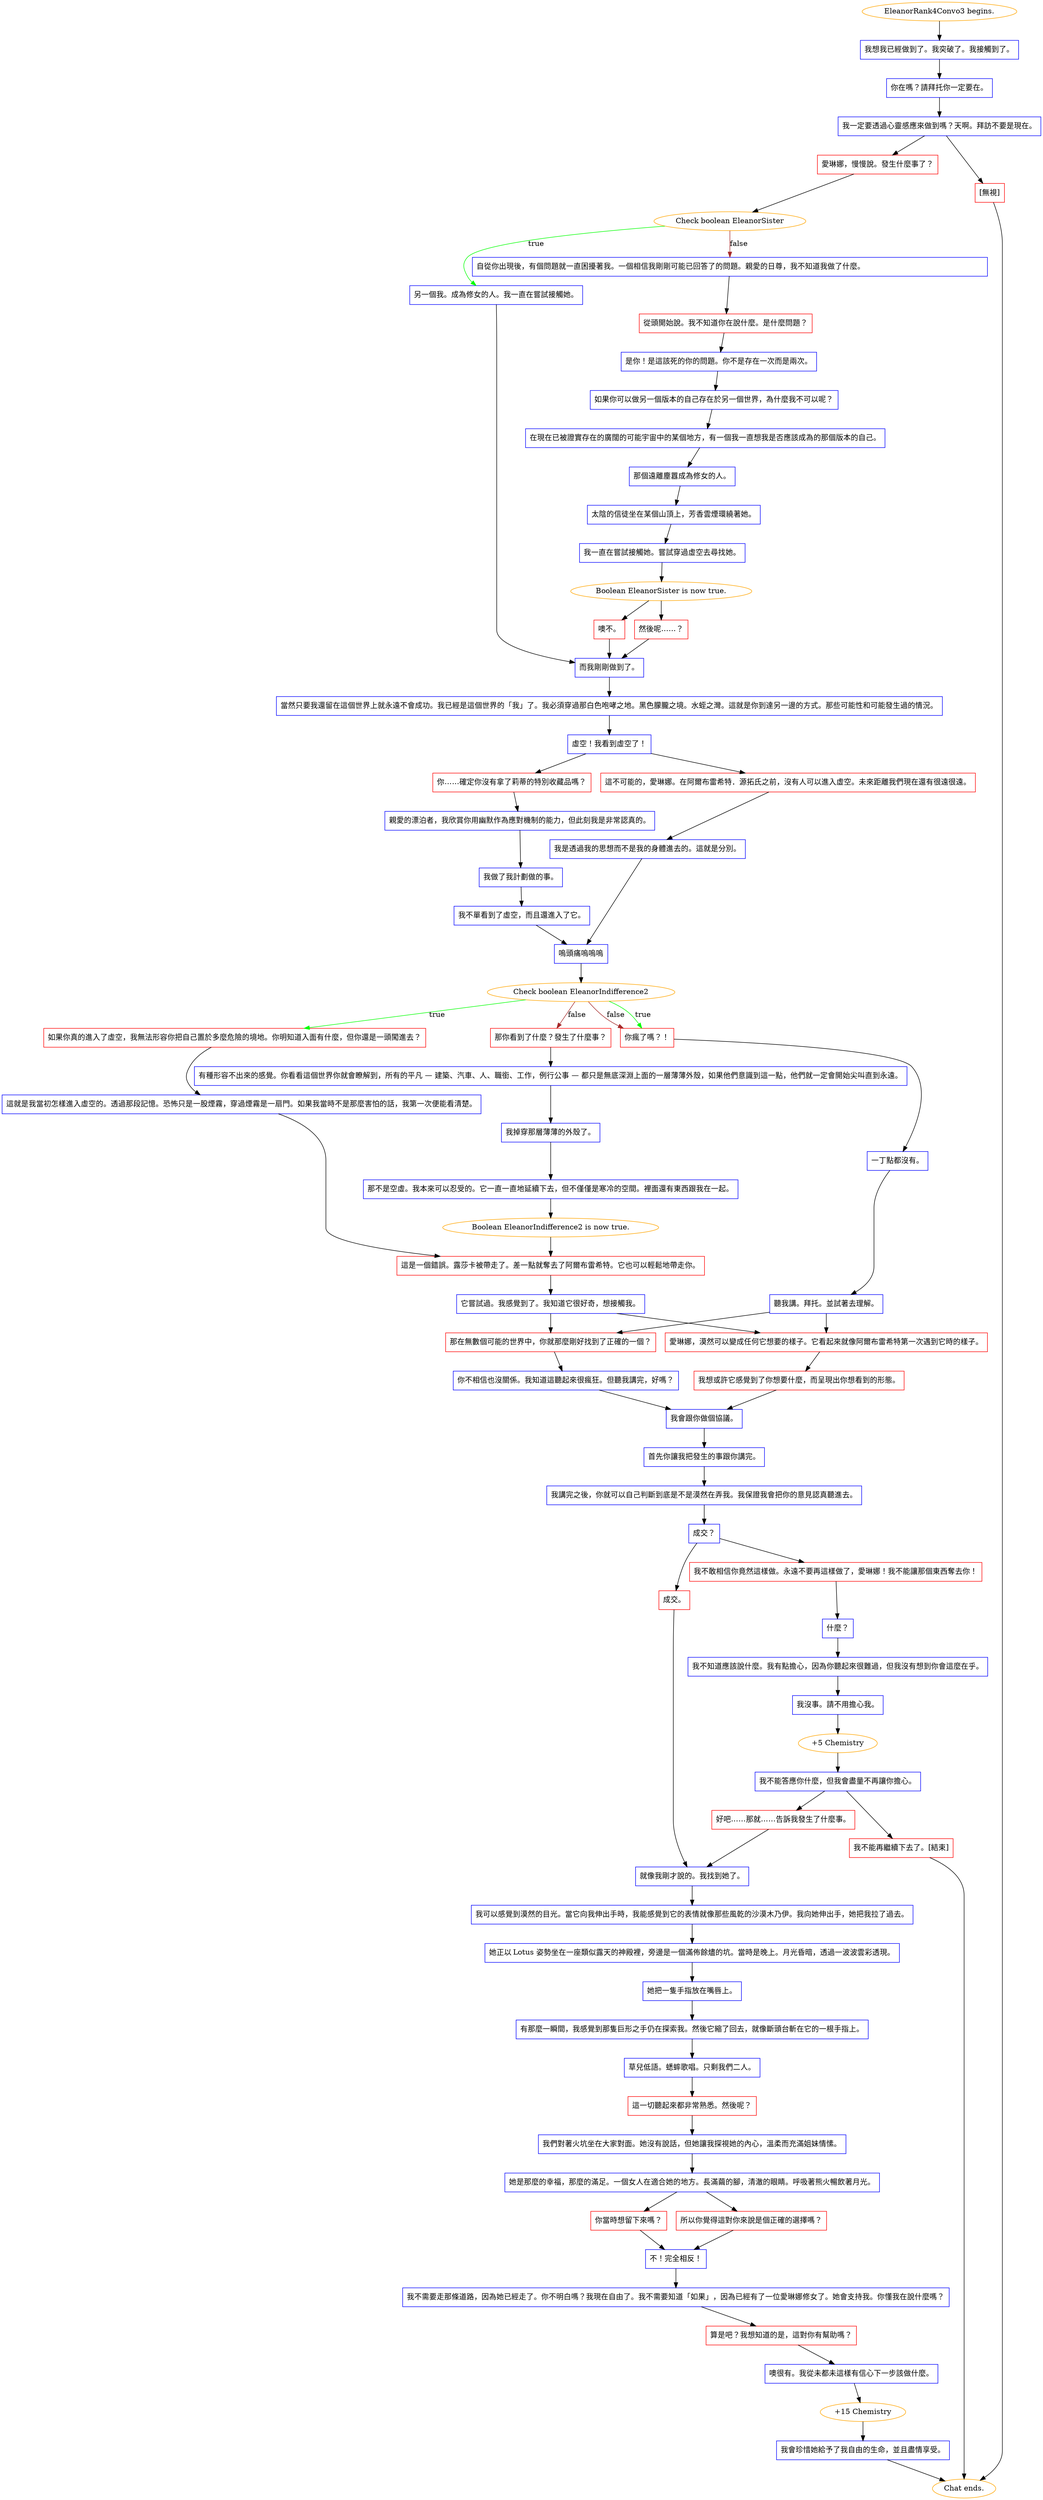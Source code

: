 digraph {
	"EleanorRank4Convo3 begins." [color=orange];
		"EleanorRank4Convo3 begins." -> j806910138;
	j806910138 [label="我想我已經做到了。我突破了。我接觸到了。",shape=box,color=blue];
		j806910138 -> j883816384;
	j883816384 [label="你在嗎？請拜托你一定要在。",shape=box,color=blue];
		j883816384 -> j1721240908;
	j1721240908 [label="我一定要透過心靈感應來做到嗎？天啊。拜訪不要是現在。",shape=box,color=blue];
		j1721240908 -> j173743559;
		j1721240908 -> j3102889003;
	j173743559 [label="愛琳娜，慢慢說。發生什麼事了？",shape=box,color=red];
		j173743559 -> j654081298;
	j3102889003 [label="[無視]",shape=box,color=red];
		j3102889003 -> "Chat ends.";
	j654081298 [label="Check boolean EleanorSister",color=orange];
		j654081298 -> j2788725484 [label=true,color=green];
		j654081298 -> j1494619514 [label=false,color=brown];
	"Chat ends." [color=orange];
	j2788725484 [label="另一個我。成為修女的人。我一直在嘗試接觸她。",shape=box,color=blue];
		j2788725484 -> j100678942;
	j1494619514 [label="自從你出現後，有個問題就一直困擾著我。一個相信我剛剛可能已回答了的問題。親愛的日尊，我不知道我做了什麼。                                                                           ",shape=box,color=blue];
		j1494619514 -> j1022989885;
	j100678942 [label="而我剛剛做到了。",shape=box,color=blue];
		j100678942 -> j3627719883;
	j1022989885 [label="從頭開始說。我不知道你在說什麼。是什麼問題？",shape=box,color=red];
		j1022989885 -> j1018560267;
	j3627719883 [label="當然只要我還留在這個世界上就永遠不會成功。我已經是這個世界的「我」了。我必須穿過那白色咆哮之地。黑色朦朧之境。水蛭之灣。這就是你到達另一邊的方式。那些可能性和可能發生過的情況。",shape=box,color=blue];
		j3627719883 -> j1565246561;
	j1018560267 [label="是你！是這該死的你的問題。你不是存在一次而是兩次。",shape=box,color=blue];
		j1018560267 -> j2348427432;
	j1565246561 [label="虛空！我看到虛空了！",shape=box,color=blue];
		j1565246561 -> j2435155169;
		j1565246561 -> j329601949;
	j2348427432 [label="如果你可以做另一個版本的自己存在於另一個世界，為什麼我不可以呢？",shape=box,color=blue];
		j2348427432 -> j3153493667;
	j2435155169 [label="你……確定你沒有拿了莉蒂的特別收藏品嗎？",shape=box,color=red];
		j2435155169 -> j1262249376;
	j329601949 [label="這不可能的，愛琳娜。在阿爾布雷希特．源拓氏之前，沒有人可以進入虛空。未來距離我們現在還有很遠很遠。",shape=box,color=red];
		j329601949 -> j1019705251;
	j3153493667 [label="在現在已被證實存在的廣闊的可能宇宙中的某個地方，有一個我一直想我是否應該成為的那個版本的自己。",shape=box,color=blue];
		j3153493667 -> j2134726414;
	j1262249376 [label="親愛的漂泊者，我欣賞你用幽默作為應對機制的能力，但此刻我是非常認真的。",shape=box,color=blue];
		j1262249376 -> j2194770298;
	j1019705251 [label="我是透過我的思想而不是我的身體進去的。這就是分別。",shape=box,color=blue];
		j1019705251 -> j2813324712;
	j2134726414 [label="那個遠離塵囂成為修女的人。",shape=box,color=blue];
		j2134726414 -> j2732528178;
	j2194770298 [label="我做了我計劃做的事。",shape=box,color=blue];
		j2194770298 -> j2737863164;
	j2813324712 [label="嗚頭痛嗚嗚嗚",shape=box,color=blue];
		j2813324712 -> j3014708669;
	j2732528178 [label="太陰的信徒坐在某個山頂上，芳香雲煙環繞著她。",shape=box,color=blue];
		j2732528178 -> j2344098255;
	j2737863164 [label="我不單看到了虛空，而且還進入了它。",shape=box,color=blue];
		j2737863164 -> j2813324712;
	j3014708669 [label="Check boolean EleanorIndifference2",color=orange];
		j3014708669 -> j4109951124 [label=true,color=green];
		j3014708669 -> j4294113137 [label=true,color=green];
		j3014708669 -> j3718229645 [label=false,color=brown];
		j3014708669 -> j4294113137 [label=false,color=brown];
	j2344098255 [label="我一直在嘗試接觸她。嘗試穿過虛空去尋找她。",shape=box,color=blue];
		j2344098255 -> j3212129121;
	j4109951124 [label="如果你真的進入了虛空，我無法形容你把自己置於多麼危險的境地。你明知道入面有什麼，但你還是一頭闖進去？",shape=box,color=red];
		j4109951124 -> j3367851167;
	j4294113137 [label="你瘋了嗎？！",shape=box,color=red];
		j4294113137 -> j1375334012;
	j3718229645 [label="那你看到了什麼？發生了什麼事？",shape=box,color=red];
		j3718229645 -> j221030980;
	j3212129121 [label="Boolean EleanorSister is now true.",color=orange];
		j3212129121 -> j731240356;
		j3212129121 -> j923815143;
	j3367851167 [label="這就是我當初怎樣進入虛空的。透過那段記憶。恐怖只是一股煙霧，穿過煙霧是一扇門。如果我當時不是那麼害怕的話，我第一次便能看清楚。",shape=box,color=blue];
		j3367851167 -> j3350873685;
	j1375334012 [label="一丁點都沒有。",shape=box,color=blue];
		j1375334012 -> j1108158958;
	j221030980 [label="有種形容不出來的感覺。你看看這個世界你就會瞭解到，所有的平凡 — 建築、汽車、人、職銜、工作，例行公事 — 都只是無底深淵上面的一層薄薄外殼，如果他們意識到這一點，他們就一定會開始尖叫直到永遠。",shape=box,color=blue];
		j221030980 -> j3447491687;
	j731240356 [label="噢不。",shape=box,color=red];
		j731240356 -> j100678942;
	j923815143 [label="然後呢……？",shape=box,color=red];
		j923815143 -> j100678942;
	j3350873685 [label="這是一個錯誤。露莎卡被帶走了。差一點就奪去了阿爾布雷希特。它也可以輕鬆地帶走你。",shape=box,color=red];
		j3350873685 -> j273918546;
	j1108158958 [label="聽我講。拜托。並試著去理解。",shape=box,color=blue];
		j1108158958 -> j3397375055;
		j1108158958 -> j2529798565;
	j3447491687 [label="我掉穿那層薄薄的外殼了。",shape=box,color=blue];
		j3447491687 -> j1999467707;
	j273918546 [label="它嘗試過。我感覺到了。我知道它很好奇，想接觸我。",shape=box,color=blue];
		j273918546 -> j3397375055;
		j273918546 -> j2529798565;
	j3397375055 [label="那在無數個可能的世界中，你就那麼剛好找到了正確的一個？",shape=box,color=red];
		j3397375055 -> j2677576719;
	j2529798565 [label="愛琳娜，漠然可以變成任何它想要的樣子。它看起來就像阿爾布雷希特第一次遇到它時的樣子。",shape=box,color=red];
		j2529798565 -> j2609483403;
	j1999467707 [label="那不是空虛。我本來可以忍受的。它一直一直地延續下去，但不僅僅是寒冷的空間。裡面還有東西跟我在一起。",shape=box,color=blue];
		j1999467707 -> j958299463;
	j2677576719 [label="你不相信也沒關係。我知道這聽起來很瘋狂。但聽我講完，好嗎？",shape=box,color=blue];
		j2677576719 -> j15680279;
	j2609483403 [label="我想或許它感覺到了你想要什麼，而呈現出你想看到的形態。",shape=box,color=red];
		j2609483403 -> j15680279;
	j958299463 [label="Boolean EleanorIndifference2 is now true.",color=orange];
		j958299463 -> j3350873685;
	j15680279 [label="我會跟你做個協議。",shape=box,color=blue];
		j15680279 -> j1656302186;
	j1656302186 [label="首先你讓我把發生的事跟你講完。",shape=box,color=blue];
		j1656302186 -> j4042775361;
	j4042775361 [label="我講完之後，你就可以自己判斷到底是不是漠然在弄我。我保證我會把你的意見認真聽進去。",shape=box,color=blue];
		j4042775361 -> j435914233;
	j435914233 [label="成交？",shape=box,color=blue];
		j435914233 -> j3280978447;
		j435914233 -> j2672153277;
	j3280978447 [label="成交。",shape=box,color=red];
		j3280978447 -> j3069149004;
	j2672153277 [label="我不敢相信你竟然這樣做。永遠不要再這樣做了，愛琳娜！我不能讓那個東西奪去你！",shape=box,color=red];
		j2672153277 -> j2830351829;
	j3069149004 [label="就像我剛才說的。我找到她了。",shape=box,color=blue];
		j3069149004 -> j125799423;
	j2830351829 [label="什麼？",shape=box,color=blue];
		j2830351829 -> j384977384;
	j125799423 [label="我可以感覺到漠然的目光。當它向我伸出手時，我能感覺到它的表情就像那些風乾的沙漠木乃伊。我向她伸出手，她把我拉了過去。",shape=box,color=blue];
		j125799423 -> j2074962034;
	j384977384 [label="我不知道應該說什麼。我有點擔心，因為你聽起來很難過，但我沒有想到你會這麼在乎。",shape=box,color=blue];
		j384977384 -> j2339280239;
	j2074962034 [label="她正以 Lotus 姿勢坐在一座類似露天的神殿裡，旁邊是一個滿佈餘燼的坑。當時是晚上。月光昏暗，透過一波波雲彩透現。",shape=box,color=blue];
		j2074962034 -> j2564574022;
	j2339280239 [label="我沒事。請不用擔心我。",shape=box,color=blue];
		j2339280239 -> j1950357735;
	j2564574022 [label="她把一隻手指放在嘴唇上。",shape=box,color=blue];
		j2564574022 -> j1283374223;
	j1950357735 [label="+5 Chemistry",color=orange];
		j1950357735 -> j563307314;
	j1283374223 [label="有那麼一瞬間，我感覺到那隻巨形之手仍在探索我。然後它縮了回去，就像斷頭台斬在它的一根手指上。",shape=box,color=blue];
		j1283374223 -> j967619682;
	j563307314 [label="我不能答應你什麼，但我會盡量不再讓你擔心。",shape=box,color=blue];
		j563307314 -> j4031087032;
		j563307314 -> j3970576415;
	j967619682 [label="草兒低語。蟋蟀歌唱。只剩我們二人。",shape=box,color=blue];
		j967619682 -> j3014304346;
	j4031087032 [label="好吧……那就……告訴我發生了什麼事。",shape=box,color=red];
		j4031087032 -> j3069149004;
	j3970576415 [label="我不能再繼續下去了。[結束]",shape=box,color=red];
		j3970576415 -> "Chat ends.";
	j3014304346 [label="這一切聽起來都非常熟悉。然後呢？",shape=box,color=red];
		j3014304346 -> j3024852250;
	j3024852250 [label="我們對著火坑坐在大家對面。她沒有說話，但她讓我探視她的內心，溫柔而充滿姐妹情愫。",shape=box,color=blue];
		j3024852250 -> j1101488359;
	j1101488359 [label="她是那麼的幸福，那麼的滿足。一個女人在適合她的地方。長滿繭的腳，清澈的眼睛。呼吸著熊火暢飲著月光。",shape=box,color=blue];
		j1101488359 -> j855649896;
		j1101488359 -> j3553030695;
	j855649896 [label="所以你覺得這對你來說是個正確的選擇嗎？",shape=box,color=red];
		j855649896 -> j2737432010;
	j3553030695 [label="你當時想留下來嗎？",shape=box,color=red];
		j3553030695 -> j2737432010;
	j2737432010 [label="不！完全相反！",shape=box,color=blue];
		j2737432010 -> j2128692159;
	j2128692159 [label="我不需要走那條道路，因為她已經走了。你不明白嗎？我現在自由了。我不需要知道「如果」，因為已經有了一位愛琳娜修女了。她會支持我。你懂我在說什麼嗎？",shape=box,color=blue];
		j2128692159 -> j3287310796;
	j3287310796 [label="算是吧？我想知道的是，這對你有幫助嗎？",shape=box,color=red];
		j3287310796 -> j2027425943;
	j2027425943 [label="噢很有。我從未都未這樣有信心下一步該做什麼。",shape=box,color=blue];
		j2027425943 -> j3694371588;
	j3694371588 [label="+15 Chemistry",color=orange];
		j3694371588 -> j1476185846;
	j1476185846 [label="我會珍惜她給予了我自由的生命，並且盡情享受。",shape=box,color=blue];
		j1476185846 -> "Chat ends.";
}